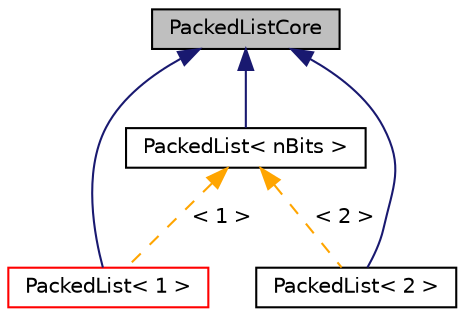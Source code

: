 digraph "PackedListCore"
{
  bgcolor="transparent";
  edge [fontname="Helvetica",fontsize="10",labelfontname="Helvetica",labelfontsize="10"];
  node [fontname="Helvetica",fontsize="10",shape=record];
  Node1 [label="PackedListCore",height=0.2,width=0.4,color="black", fillcolor="grey75", style="filled", fontcolor="black"];
  Node1 -> Node2 [dir="back",color="midnightblue",fontsize="10",style="solid",fontname="Helvetica"];
  Node2 [label="PackedList\< nBits \>",height=0.2,width=0.4,color="black",URL="$a01795.html",tooltip="A dynamically allocatable list of packed unsigned integers. "];
  Node2 -> Node3 [dir="back",color="orange",fontsize="10",style="dashed",label=" \< 1 \>" ,fontname="Helvetica"];
  Node3 [label="PackedList\< 1 \>",height=0.2,width=0.4,color="red",URL="$a01795.html"];
  Node2 -> Node4 [dir="back",color="orange",fontsize="10",style="dashed",label=" \< 2 \>" ,fontname="Helvetica"];
  Node4 [label="PackedList\< 2 \>",height=0.2,width=0.4,color="black",URL="$a01795.html"];
  Node1 -> Node3 [dir="back",color="midnightblue",fontsize="10",style="solid",fontname="Helvetica"];
  Node1 -> Node4 [dir="back",color="midnightblue",fontsize="10",style="solid",fontname="Helvetica"];
}
